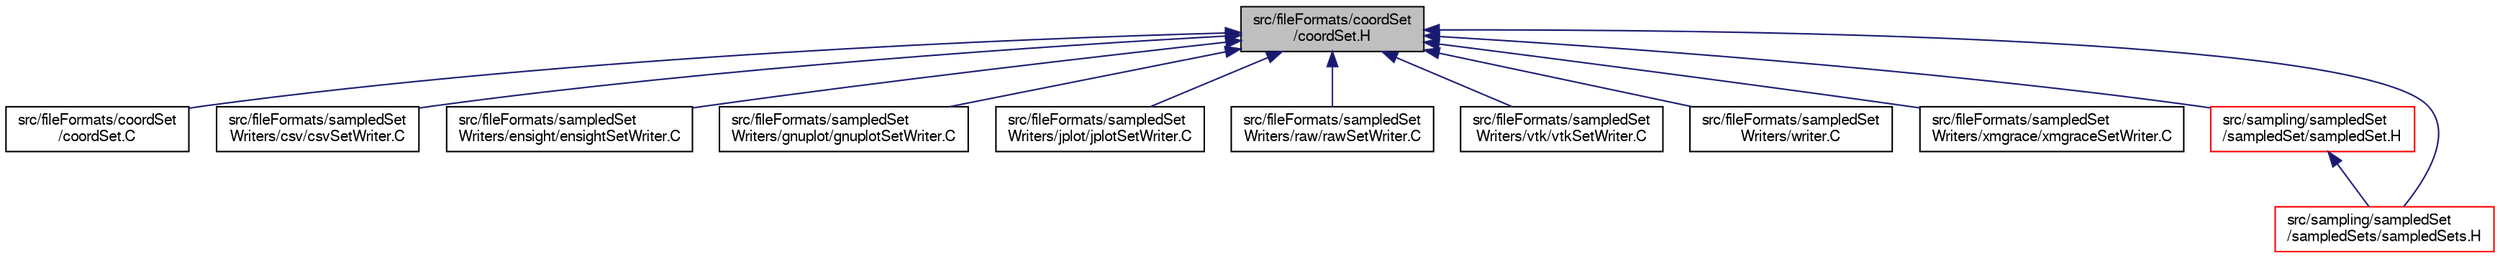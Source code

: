 digraph "src/fileFormats/coordSet/coordSet.H"
{
  bgcolor="transparent";
  edge [fontname="FreeSans",fontsize="10",labelfontname="FreeSans",labelfontsize="10"];
  node [fontname="FreeSans",fontsize="10",shape=record];
  Node107 [label="src/fileFormats/coordSet\l/coordSet.H",height=0.2,width=0.4,color="black", fillcolor="grey75", style="filled", fontcolor="black"];
  Node107 -> Node108 [dir="back",color="midnightblue",fontsize="10",style="solid",fontname="FreeSans"];
  Node108 [label="src/fileFormats/coordSet\l/coordSet.C",height=0.2,width=0.4,color="black",URL="$a01085.html"];
  Node107 -> Node109 [dir="back",color="midnightblue",fontsize="10",style="solid",fontname="FreeSans"];
  Node109 [label="src/fileFormats/sampledSet\lWriters/csv/csvSetWriter.C",height=0.2,width=0.4,color="black",URL="$a01097.html"];
  Node107 -> Node110 [dir="back",color="midnightblue",fontsize="10",style="solid",fontname="FreeSans"];
  Node110 [label="src/fileFormats/sampledSet\lWriters/ensight/ensightSetWriter.C",height=0.2,width=0.4,color="black",URL="$a01106.html"];
  Node107 -> Node111 [dir="back",color="midnightblue",fontsize="10",style="solid",fontname="FreeSans"];
  Node111 [label="src/fileFormats/sampledSet\lWriters/gnuplot/gnuplotSetWriter.C",height=0.2,width=0.4,color="black",URL="$a01115.html"];
  Node107 -> Node112 [dir="back",color="midnightblue",fontsize="10",style="solid",fontname="FreeSans"];
  Node112 [label="src/fileFormats/sampledSet\lWriters/jplot/jplotSetWriter.C",height=0.2,width=0.4,color="black",URL="$a01124.html"];
  Node107 -> Node113 [dir="back",color="midnightblue",fontsize="10",style="solid",fontname="FreeSans"];
  Node113 [label="src/fileFormats/sampledSet\lWriters/raw/rawSetWriter.C",height=0.2,width=0.4,color="black",URL="$a01133.html"];
  Node107 -> Node114 [dir="back",color="midnightblue",fontsize="10",style="solid",fontname="FreeSans"];
  Node114 [label="src/fileFormats/sampledSet\lWriters/vtk/vtkSetWriter.C",height=0.2,width=0.4,color="black",URL="$a01142.html"];
  Node107 -> Node115 [dir="back",color="midnightblue",fontsize="10",style="solid",fontname="FreeSans"];
  Node115 [label="src/fileFormats/sampledSet\lWriters/writer.C",height=0.2,width=0.4,color="black",URL="$a01151.html"];
  Node107 -> Node116 [dir="back",color="midnightblue",fontsize="10",style="solid",fontname="FreeSans"];
  Node116 [label="src/fileFormats/sampledSet\lWriters/xmgrace/xmgraceSetWriter.C",height=0.2,width=0.4,color="black",URL="$a01163.html"];
  Node107 -> Node117 [dir="back",color="midnightblue",fontsize="10",style="solid",fontname="FreeSans"];
  Node117 [label="src/sampling/sampledSet\l/sampledSet/sampledSet.H",height=0.2,width=0.4,color="red",URL="$a14657.html"];
  Node117 -> Node139 [dir="back",color="midnightblue",fontsize="10",style="solid",fontname="FreeSans"];
  Node139 [label="src/sampling/sampledSet\l/sampledSets/sampledSets.H",height=0.2,width=0.4,color="red",URL="$a14666.html"];
  Node107 -> Node139 [dir="back",color="midnightblue",fontsize="10",style="solid",fontname="FreeSans"];
}

